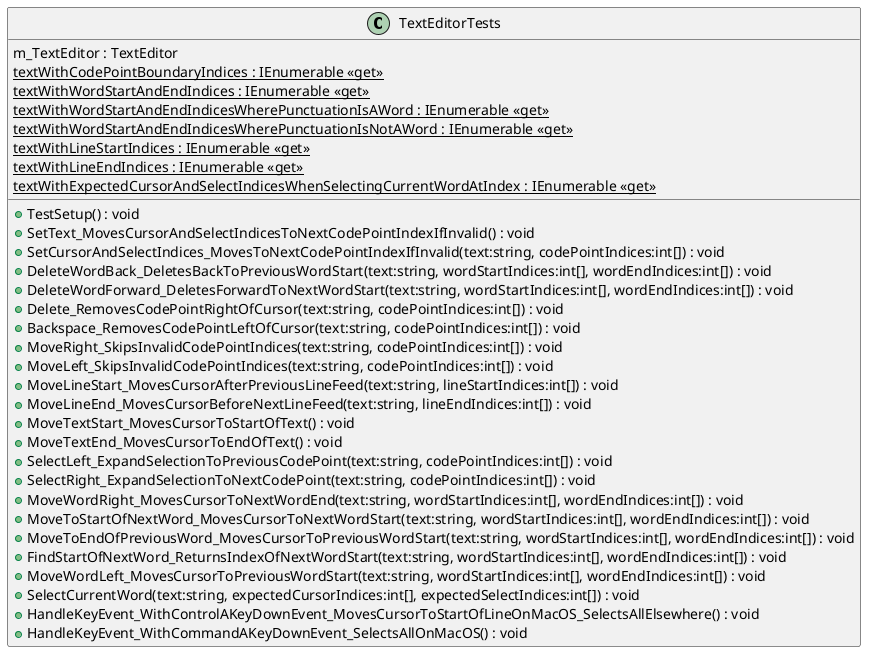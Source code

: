 @startuml
class TextEditorTests {
    m_TextEditor : TextEditor
    {static} textWithCodePointBoundaryIndices : IEnumerable <<get>>
    {static} textWithWordStartAndEndIndices : IEnumerable <<get>>
    {static} textWithWordStartAndEndIndicesWherePunctuationIsAWord : IEnumerable <<get>>
    {static} textWithWordStartAndEndIndicesWherePunctuationIsNotAWord : IEnumerable <<get>>
    {static} textWithLineStartIndices : IEnumerable <<get>>
    {static} textWithLineEndIndices : IEnumerable <<get>>
    {static} textWithExpectedCursorAndSelectIndicesWhenSelectingCurrentWordAtIndex : IEnumerable <<get>>
    + TestSetup() : void
    + SetText_MovesCursorAndSelectIndicesToNextCodePointIndexIfInvalid() : void
    + SetCursorAndSelectIndices_MovesToNextCodePointIndexIfInvalid(text:string, codePointIndices:int[]) : void
    + DeleteWordBack_DeletesBackToPreviousWordStart(text:string, wordStartIndices:int[], wordEndIndices:int[]) : void
    + DeleteWordForward_DeletesForwardToNextWordStart(text:string, wordStartIndices:int[], wordEndIndices:int[]) : void
    + Delete_RemovesCodePointRightOfCursor(text:string, codePointIndices:int[]) : void
    + Backspace_RemovesCodePointLeftOfCursor(text:string, codePointIndices:int[]) : void
    + MoveRight_SkipsInvalidCodePointIndices(text:string, codePointIndices:int[]) : void
    + MoveLeft_SkipsInvalidCodePointIndices(text:string, codePointIndices:int[]) : void
    + MoveLineStart_MovesCursorAfterPreviousLineFeed(text:string, lineStartIndices:int[]) : void
    + MoveLineEnd_MovesCursorBeforeNextLineFeed(text:string, lineEndIndices:int[]) : void
    + MoveTextStart_MovesCursorToStartOfText() : void
    + MoveTextEnd_MovesCursorToEndOfText() : void
    + SelectLeft_ExpandSelectionToPreviousCodePoint(text:string, codePointIndices:int[]) : void
    + SelectRight_ExpandSelectionToNextCodePoint(text:string, codePointIndices:int[]) : void
    + MoveWordRight_MovesCursorToNextWordEnd(text:string, wordStartIndices:int[], wordEndIndices:int[]) : void
    + MoveToStartOfNextWord_MovesCursorToNextWordStart(text:string, wordStartIndices:int[], wordEndIndices:int[]) : void
    + MoveToEndOfPreviousWord_MovesCursorToPreviousWordStart(text:string, wordStartIndices:int[], wordEndIndices:int[]) : void
    + FindStartOfNextWord_ReturnsIndexOfNextWordStart(text:string, wordStartIndices:int[], wordEndIndices:int[]) : void
    + MoveWordLeft_MovesCursorToPreviousWordStart(text:string, wordStartIndices:int[], wordEndIndices:int[]) : void
    + SelectCurrentWord(text:string, expectedCursorIndices:int[], expectedSelectIndices:int[]) : void
    + HandleKeyEvent_WithControlAKeyDownEvent_MovesCursorToStartOfLineOnMacOS_SelectsAllElsewhere() : void
    + HandleKeyEvent_WithCommandAKeyDownEvent_SelectsAllOnMacOS() : void
}
@enduml
